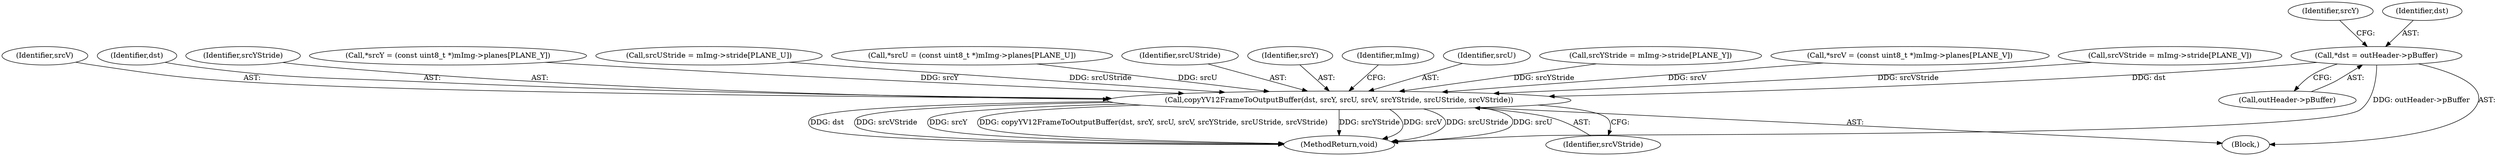 digraph "0_Android_5a6788730acfc6fd8f4a6ef89d2c376572a26b55@pointer" {
"1000309" [label="(Call,*dst = outHeader->pBuffer)"];
"1000368" [label="(Call,copyYV12FrameToOutputBuffer(dst, srcY, srcU, srcV, srcYStride, srcUStride, srcVStride))"];
"1000369" [label="(Identifier,dst)"];
"1000246" [label="(Block,)"];
"1000373" [label="(Identifier,srcYStride)"];
"1000409" [label="(MethodReturn,void)"];
"1000315" [label="(Call,*srcY = (const uint8_t *)mImg->planes[PLANE_Y])"];
"1000353" [label="(Call,srcUStride = mImg->stride[PLANE_U])"];
"1000316" [label="(Identifier,srcY)"];
"1000375" [label="(Identifier,srcVStride)"];
"1000325" [label="(Call,*srcU = (const uint8_t *)mImg->planes[PLANE_U])"];
"1000374" [label="(Identifier,srcUStride)"];
"1000311" [label="(Call,outHeader->pBuffer)"];
"1000370" [label="(Identifier,srcY)"];
"1000377" [label="(Identifier,mImg)"];
"1000310" [label="(Identifier,dst)"];
"1000309" [label="(Call,*dst = outHeader->pBuffer)"];
"1000371" [label="(Identifier,srcU)"];
"1000345" [label="(Call,srcYStride = mImg->stride[PLANE_Y])"];
"1000335" [label="(Call,*srcV = (const uint8_t *)mImg->planes[PLANE_V])"];
"1000361" [label="(Call,srcVStride = mImg->stride[PLANE_V])"];
"1000368" [label="(Call,copyYV12FrameToOutputBuffer(dst, srcY, srcU, srcV, srcYStride, srcUStride, srcVStride))"];
"1000372" [label="(Identifier,srcV)"];
"1000309" -> "1000246"  [label="AST: "];
"1000309" -> "1000311"  [label="CFG: "];
"1000310" -> "1000309"  [label="AST: "];
"1000311" -> "1000309"  [label="AST: "];
"1000316" -> "1000309"  [label="CFG: "];
"1000309" -> "1000409"  [label="DDG: outHeader->pBuffer"];
"1000309" -> "1000368"  [label="DDG: dst"];
"1000368" -> "1000246"  [label="AST: "];
"1000368" -> "1000375"  [label="CFG: "];
"1000369" -> "1000368"  [label="AST: "];
"1000370" -> "1000368"  [label="AST: "];
"1000371" -> "1000368"  [label="AST: "];
"1000372" -> "1000368"  [label="AST: "];
"1000373" -> "1000368"  [label="AST: "];
"1000374" -> "1000368"  [label="AST: "];
"1000375" -> "1000368"  [label="AST: "];
"1000377" -> "1000368"  [label="CFG: "];
"1000368" -> "1000409"  [label="DDG: dst"];
"1000368" -> "1000409"  [label="DDG: srcVStride"];
"1000368" -> "1000409"  [label="DDG: srcY"];
"1000368" -> "1000409"  [label="DDG: copyYV12FrameToOutputBuffer(dst, srcY, srcU, srcV, srcYStride, srcUStride, srcVStride)"];
"1000368" -> "1000409"  [label="DDG: srcYStride"];
"1000368" -> "1000409"  [label="DDG: srcV"];
"1000368" -> "1000409"  [label="DDG: srcUStride"];
"1000368" -> "1000409"  [label="DDG: srcU"];
"1000315" -> "1000368"  [label="DDG: srcY"];
"1000325" -> "1000368"  [label="DDG: srcU"];
"1000335" -> "1000368"  [label="DDG: srcV"];
"1000345" -> "1000368"  [label="DDG: srcYStride"];
"1000353" -> "1000368"  [label="DDG: srcUStride"];
"1000361" -> "1000368"  [label="DDG: srcVStride"];
}
